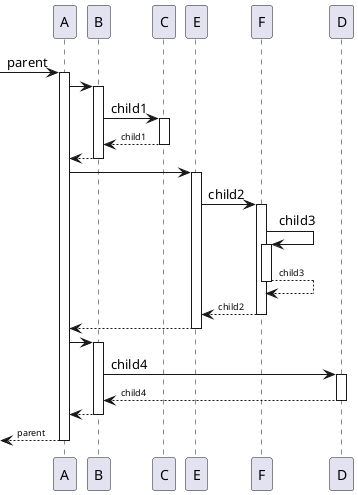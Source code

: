 @startuml
skinparam maxmessagesize 500
skinparam responseMessageBelowArrow true
[-> A: parent
activate A
  A -> B
  activate B
    B -> C: child1
    activate C
    return <size:9>child1</size>
  return
  A -> E
    activate E
    E -> F: child2
    activate F
      F -> F: child3
      activate F
      return <size:9>child3</size>
    return <size:9>child2</size>
  return
  A -> B
  activate B
    B -> D: child4
    activate D
    return <size:9>child4</size>
  return
return <size:9>parent</size>
@enduml

